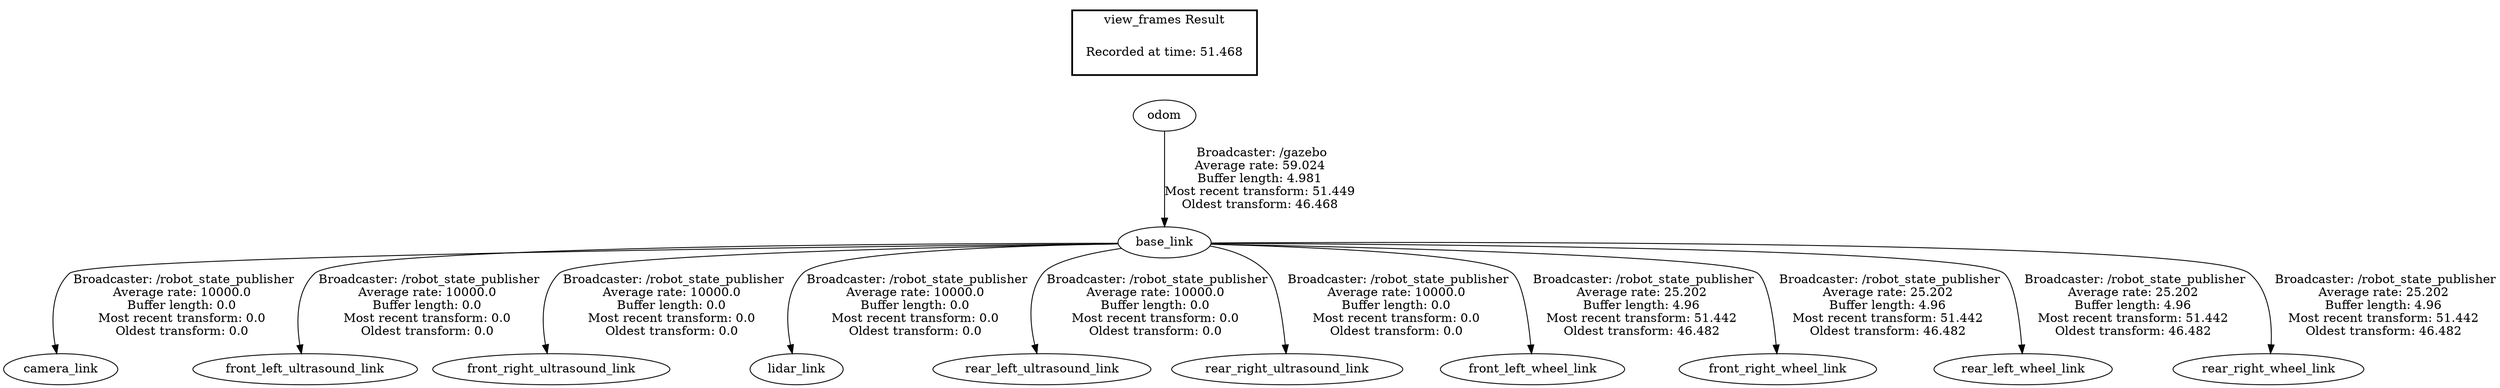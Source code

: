 digraph G {
"base_link" -> "camera_link"[label=" Broadcaster: /robot_state_publisher\nAverage rate: 10000.0\nBuffer length: 0.0\nMost recent transform: 0.0\nOldest transform: 0.0\n"];
"odom" -> "base_link"[label=" Broadcaster: /gazebo\nAverage rate: 59.024\nBuffer length: 4.981\nMost recent transform: 51.449\nOldest transform: 46.468\n"];
"base_link" -> "front_left_ultrasound_link"[label=" Broadcaster: /robot_state_publisher\nAverage rate: 10000.0\nBuffer length: 0.0\nMost recent transform: 0.0\nOldest transform: 0.0\n"];
"base_link" -> "front_right_ultrasound_link"[label=" Broadcaster: /robot_state_publisher\nAverage rate: 10000.0\nBuffer length: 0.0\nMost recent transform: 0.0\nOldest transform: 0.0\n"];
"base_link" -> "lidar_link"[label=" Broadcaster: /robot_state_publisher\nAverage rate: 10000.0\nBuffer length: 0.0\nMost recent transform: 0.0\nOldest transform: 0.0\n"];
"base_link" -> "rear_left_ultrasound_link"[label=" Broadcaster: /robot_state_publisher\nAverage rate: 10000.0\nBuffer length: 0.0\nMost recent transform: 0.0\nOldest transform: 0.0\n"];
"base_link" -> "rear_right_ultrasound_link"[label=" Broadcaster: /robot_state_publisher\nAverage rate: 10000.0\nBuffer length: 0.0\nMost recent transform: 0.0\nOldest transform: 0.0\n"];
"base_link" -> "front_left_wheel_link"[label=" Broadcaster: /robot_state_publisher\nAverage rate: 25.202\nBuffer length: 4.96\nMost recent transform: 51.442\nOldest transform: 46.482\n"];
"base_link" -> "front_right_wheel_link"[label=" Broadcaster: /robot_state_publisher\nAverage rate: 25.202\nBuffer length: 4.96\nMost recent transform: 51.442\nOldest transform: 46.482\n"];
"base_link" -> "rear_left_wheel_link"[label=" Broadcaster: /robot_state_publisher\nAverage rate: 25.202\nBuffer length: 4.96\nMost recent transform: 51.442\nOldest transform: 46.482\n"];
"base_link" -> "rear_right_wheel_link"[label=" Broadcaster: /robot_state_publisher\nAverage rate: 25.202\nBuffer length: 4.96\nMost recent transform: 51.442\nOldest transform: 46.482\n"];
edge [style=invis];
 subgraph cluster_legend { style=bold; color=black; label ="view_frames Result";
"Recorded at time: 51.468"[ shape=plaintext ] ;
}->"odom";
}